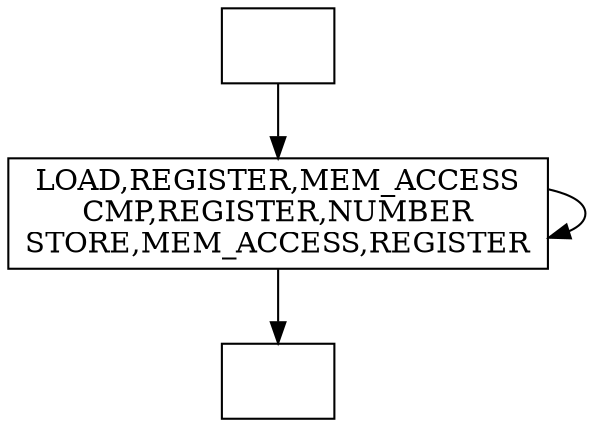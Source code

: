 digraph strcpy_template { 
	{
	 0 [shape=box label=""]
	 1 [shape=box label="LOAD,REGISTER,MEM_ACCESS\nCMP,REGISTER,NUMBER\nSTORE,MEM_ACCESS,REGISTER"] 
	 2 [shape=box label=""]

	}
0 -> 1
1 -> 2
1 -> 1
}

